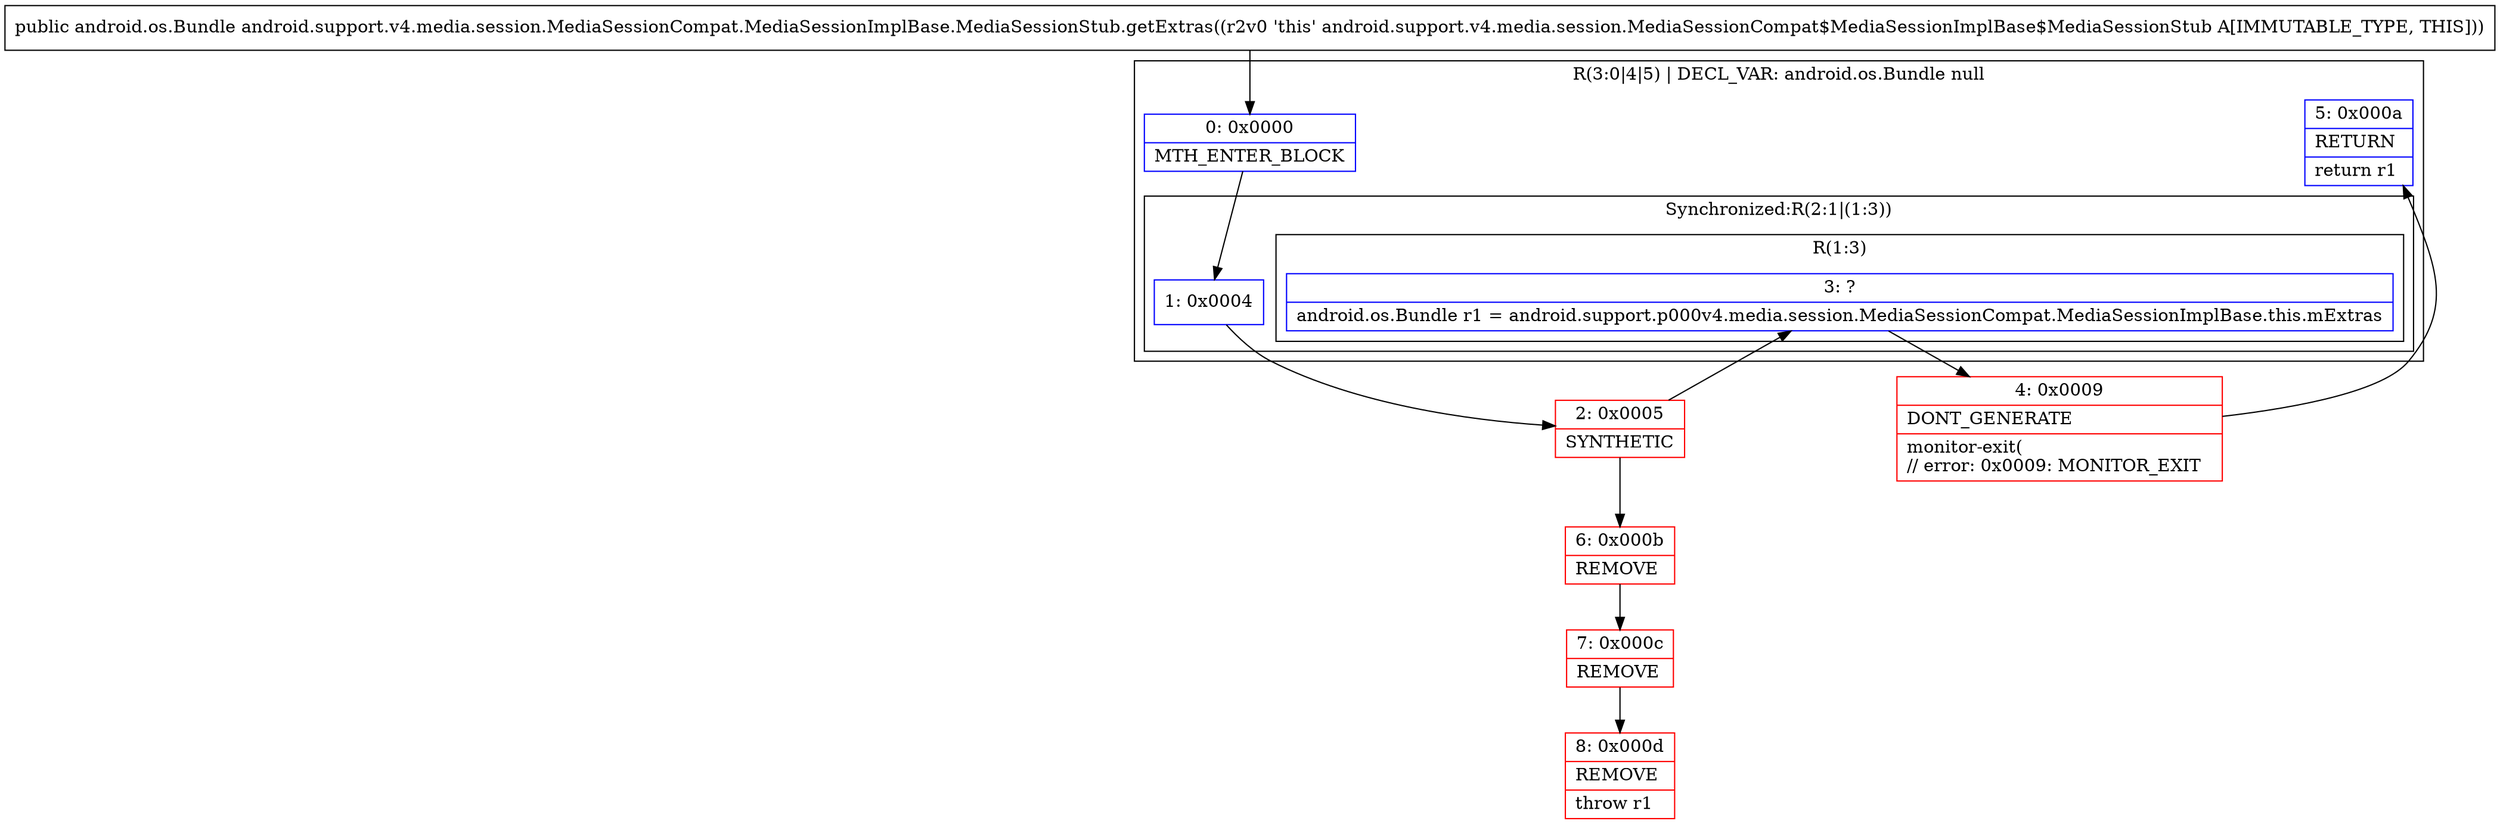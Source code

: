 digraph "CFG forandroid.support.v4.media.session.MediaSessionCompat.MediaSessionImplBase.MediaSessionStub.getExtras()Landroid\/os\/Bundle;" {
subgraph cluster_Region_413476328 {
label = "R(3:0|4|5) | DECL_VAR: android.os.Bundle null\l";
node [shape=record,color=blue];
Node_0 [shape=record,label="{0\:\ 0x0000|MTH_ENTER_BLOCK\l}"];
subgraph cluster_SynchronizedRegion_1977956519 {
label = "Synchronized:R(2:1|(1:3))";
node [shape=record,color=blue];
Node_1 [shape=record,label="{1\:\ 0x0004}"];
subgraph cluster_Region_149803534 {
label = "R(1:3)";
node [shape=record,color=blue];
Node_3 [shape=record,label="{3\:\ ?|android.os.Bundle r1 = android.support.p000v4.media.session.MediaSessionCompat.MediaSessionImplBase.this.mExtras\l}"];
}
}
Node_5 [shape=record,label="{5\:\ 0x000a|RETURN\l|return r1\l}"];
}
Node_2 [shape=record,color=red,label="{2\:\ 0x0005|SYNTHETIC\l}"];
Node_4 [shape=record,color=red,label="{4\:\ 0x0009|DONT_GENERATE\l|monitor\-exit(\l\/\/ error: 0x0009: MONITOR_EXIT  \l}"];
Node_6 [shape=record,color=red,label="{6\:\ 0x000b|REMOVE\l}"];
Node_7 [shape=record,color=red,label="{7\:\ 0x000c|REMOVE\l}"];
Node_8 [shape=record,color=red,label="{8\:\ 0x000d|REMOVE\l|throw r1\l}"];
MethodNode[shape=record,label="{public android.os.Bundle android.support.v4.media.session.MediaSessionCompat.MediaSessionImplBase.MediaSessionStub.getExtras((r2v0 'this' android.support.v4.media.session.MediaSessionCompat$MediaSessionImplBase$MediaSessionStub A[IMMUTABLE_TYPE, THIS])) }"];
MethodNode -> Node_0;
Node_0 -> Node_1;
Node_1 -> Node_2;
Node_3 -> Node_4;
Node_2 -> Node_3;
Node_2 -> Node_6;
Node_4 -> Node_5;
Node_6 -> Node_7;
Node_7 -> Node_8;
}


